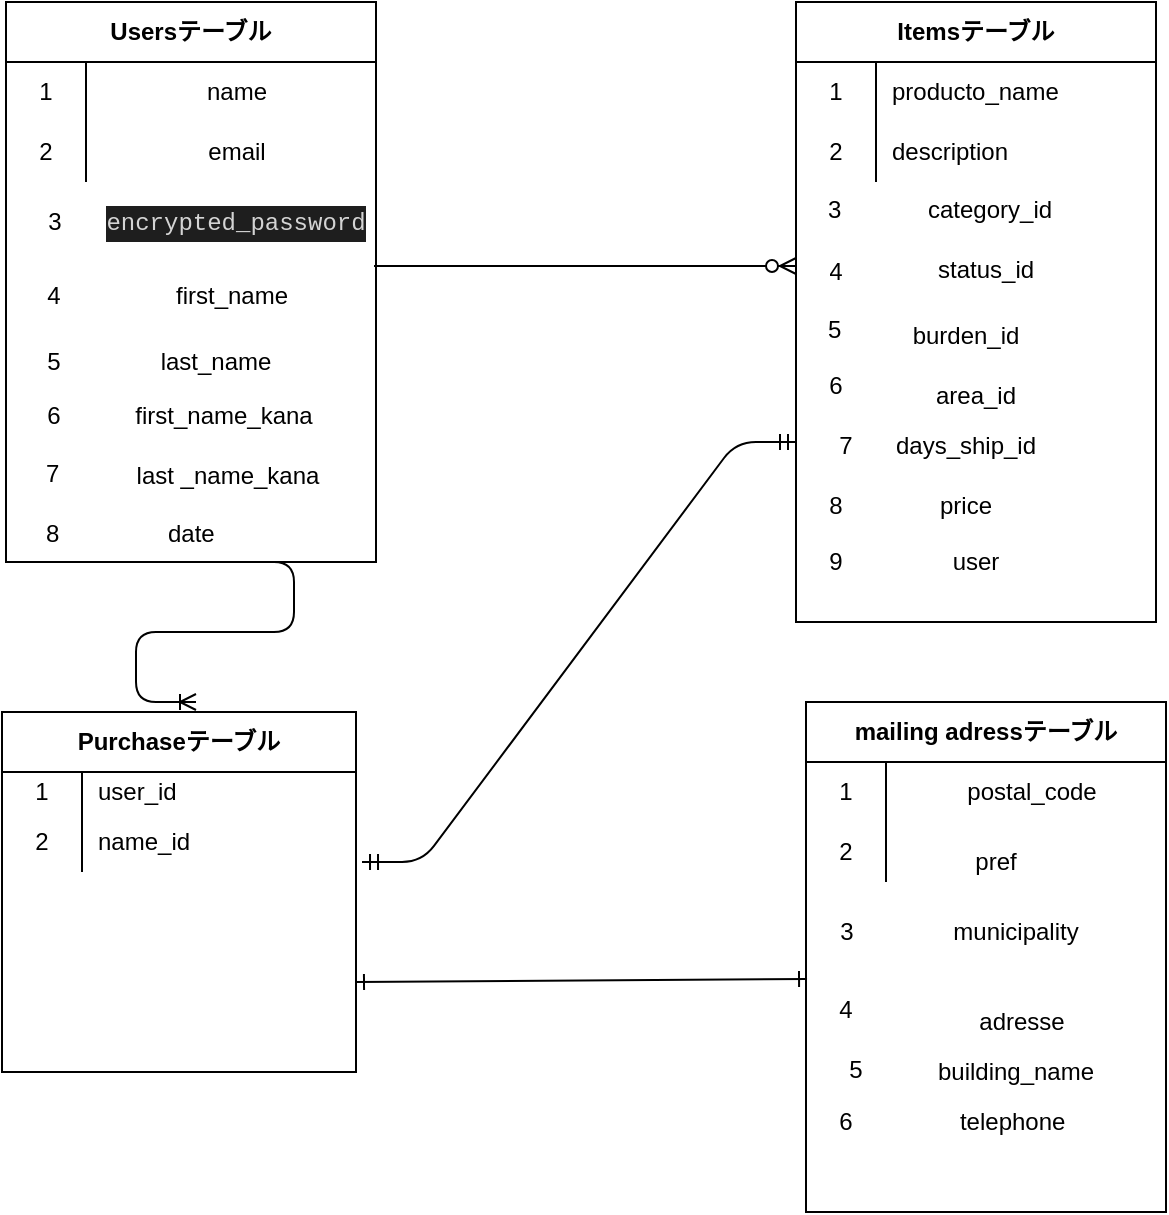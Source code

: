 <mxfile>
    <diagram id="ckeAnTb-ZGJCeYLK5Aw1" name="ページ1">
        <mxGraphModel dx="607" dy="567" grid="1" gridSize="10" guides="1" tooltips="1" connect="1" arrows="1" fold="1" page="1" pageScale="1" pageWidth="827" pageHeight="1169" math="0" shadow="0">
            <root>
                <mxCell id="0"/>
                <mxCell id="1" parent="0"/>
                <mxCell id="24" value="Usersテーブル" style="shape=table;html=1;whiteSpace=wrap;startSize=30;container=1;collapsible=0;childLayout=tableLayout;fixedRows=1;rowLines=0;fontStyle=1;align=center;" parent="1" vertex="1">
                    <mxGeometry x="35" y="70" width="185" height="280" as="geometry"/>
                </mxCell>
                <mxCell id="28" value="" style="shape=partialRectangle;html=1;whiteSpace=wrap;collapsible=0;dropTarget=0;pointerEvents=0;fillColor=none;top=0;left=0;bottom=0;right=0;points=[[0,0.5],[1,0.5]];portConstraint=eastwest;align=right;" parent="24" vertex="1">
                    <mxGeometry y="30" width="185" height="30" as="geometry"/>
                </mxCell>
                <mxCell id="29" value="1" style="shape=partialRectangle;html=1;whiteSpace=wrap;connectable=0;fillColor=none;top=0;left=0;bottom=0;right=0;overflow=hidden;" parent="28" vertex="1">
                    <mxGeometry width="40" height="30" as="geometry"/>
                </mxCell>
                <mxCell id="30" value="name" style="shape=partialRectangle;html=1;whiteSpace=wrap;connectable=0;fillColor=none;top=0;left=0;bottom=0;right=0;align=center;spacingLeft=6;overflow=hidden;" parent="28" vertex="1">
                    <mxGeometry x="40" width="145" height="30" as="geometry"/>
                </mxCell>
                <mxCell id="31" value="" style="shape=partialRectangle;html=1;whiteSpace=wrap;collapsible=0;dropTarget=0;pointerEvents=0;fillColor=none;top=0;left=0;bottom=0;right=0;points=[[0,0.5],[1,0.5]];portConstraint=eastwest;" parent="24" vertex="1">
                    <mxGeometry y="60" width="185" height="30" as="geometry"/>
                </mxCell>
                <mxCell id="32" value="2" style="shape=partialRectangle;html=1;whiteSpace=wrap;connectable=0;fillColor=none;top=0;left=0;bottom=0;right=0;overflow=hidden;" parent="31" vertex="1">
                    <mxGeometry width="40" height="30" as="geometry"/>
                </mxCell>
                <mxCell id="33" value="email" style="shape=partialRectangle;html=1;whiteSpace=wrap;connectable=0;fillColor=none;top=0;left=0;bottom=0;right=0;align=center;spacingLeft=6;overflow=hidden;" parent="31" vertex="1">
                    <mxGeometry x="40" width="145" height="30" as="geometry"/>
                </mxCell>
                <mxCell id="74" style="edgeStyle=orthogonalEdgeStyle;rounded=0;orthogonalLoop=1;jettySize=auto;html=1;exitX=1;exitY=1;exitDx=0;exitDy=0;" parent="1" edge="1">
                    <mxGeometry relative="1" as="geometry">
                        <mxPoint x="500" y="200" as="targetPoint"/>
                        <mxPoint x="500" y="200" as="sourcePoint"/>
                    </mxGeometry>
                </mxCell>
                <mxCell id="56" value="3" style="text;html=1;align=center;verticalAlign=middle;resizable=0;points=[];autosize=1;" parent="1" vertex="1">
                    <mxGeometry x="49" y="170" width="20" height="20" as="geometry"/>
                </mxCell>
                <mxCell id="62" value="&lt;div style=&quot;color: rgb(212 , 212 , 212) ; background-color: rgb(30 , 30 , 30) ; font-family: &amp;#34;menlo&amp;#34; , &amp;#34;monaco&amp;#34; , &amp;#34;courier new&amp;#34; , monospace ; line-height: 18px&quot;&gt;encrypted_password&lt;/div&gt;" style="text;html=1;strokeColor=none;fillColor=none;align=center;verticalAlign=middle;whiteSpace=wrap;rounded=0;" parent="1" vertex="1">
                    <mxGeometry x="130" y="170" width="40" height="20" as="geometry"/>
                </mxCell>
                <mxCell id="64" value="4" style="text;html=1;strokeColor=none;fillColor=none;align=center;verticalAlign=middle;whiteSpace=wrap;rounded=0;" parent="1" vertex="1">
                    <mxGeometry x="39" y="207" width="40" height="20" as="geometry"/>
                </mxCell>
                <mxCell id="65" value="first_name" style="text;html=1;strokeColor=none;fillColor=none;align=center;verticalAlign=middle;whiteSpace=wrap;rounded=0;" parent="1" vertex="1">
                    <mxGeometry x="103" y="207" width="90" height="20" as="geometry"/>
                </mxCell>
                <mxCell id="66" value="5" style="text;html=1;strokeColor=none;fillColor=none;align=center;verticalAlign=middle;whiteSpace=wrap;rounded=0;" parent="1" vertex="1">
                    <mxGeometry x="39" y="240" width="40" height="20" as="geometry"/>
                </mxCell>
                <mxCell id="67" value="last_name" style="text;html=1;strokeColor=none;fillColor=none;align=center;verticalAlign=middle;whiteSpace=wrap;rounded=0;" parent="1" vertex="1">
                    <mxGeometry x="110" y="240" width="60" height="20" as="geometry"/>
                </mxCell>
                <mxCell id="68" value="6" style="text;html=1;strokeColor=none;fillColor=none;align=center;verticalAlign=middle;whiteSpace=wrap;rounded=0;" parent="1" vertex="1">
                    <mxGeometry x="39" y="267" width="40" height="20" as="geometry"/>
                </mxCell>
                <mxCell id="69" value="first_name_kana" style="text;html=1;strokeColor=none;fillColor=none;align=center;verticalAlign=middle;whiteSpace=wrap;rounded=0;" parent="1" vertex="1">
                    <mxGeometry x="79" y="267" width="130" height="20" as="geometry"/>
                </mxCell>
                <mxCell id="75" value="Itemsテーブル" style="shape=table;html=1;whiteSpace=wrap;startSize=30;container=1;collapsible=0;childLayout=tableLayout;fixedRows=1;rowLines=0;fontStyle=1;align=center;" parent="1" vertex="1">
                    <mxGeometry x="430" y="70" width="180" height="310" as="geometry"/>
                </mxCell>
                <mxCell id="76" value="" style="shape=partialRectangle;html=1;whiteSpace=wrap;collapsible=0;dropTarget=0;pointerEvents=0;fillColor=none;top=0;left=0;bottom=0;right=0;points=[[0,0.5],[1,0.5]];portConstraint=eastwest;" parent="75" vertex="1">
                    <mxGeometry y="30" width="180" height="30" as="geometry"/>
                </mxCell>
                <mxCell id="77" value="1" style="shape=partialRectangle;html=1;whiteSpace=wrap;connectable=0;fillColor=none;top=0;left=0;bottom=0;right=0;overflow=hidden;" parent="76" vertex="1">
                    <mxGeometry width="40" height="30" as="geometry"/>
                </mxCell>
                <mxCell id="78" value="producto_name" style="shape=partialRectangle;html=1;whiteSpace=wrap;connectable=0;fillColor=none;top=0;left=0;bottom=0;right=0;align=left;spacingLeft=6;overflow=hidden;" parent="76" vertex="1">
                    <mxGeometry x="40" width="140" height="30" as="geometry"/>
                </mxCell>
                <mxCell id="79" value="" style="shape=partialRectangle;html=1;whiteSpace=wrap;collapsible=0;dropTarget=0;pointerEvents=0;fillColor=none;top=0;left=0;bottom=0;right=0;points=[[0,0.5],[1,0.5]];portConstraint=eastwest;" parent="75" vertex="1">
                    <mxGeometry y="60" width="180" height="30" as="geometry"/>
                </mxCell>
                <mxCell id="80" value="2" style="shape=partialRectangle;html=1;whiteSpace=wrap;connectable=0;fillColor=none;top=0;left=0;bottom=0;right=0;overflow=hidden;" parent="79" vertex="1">
                    <mxGeometry width="40" height="30" as="geometry"/>
                </mxCell>
                <mxCell id="81" value="description" style="shape=partialRectangle;html=1;whiteSpace=wrap;connectable=0;fillColor=none;top=0;left=0;bottom=0;right=0;align=left;spacingLeft=6;overflow=hidden;" parent="79" vertex="1">
                    <mxGeometry x="40" width="140" height="30" as="geometry"/>
                </mxCell>
                <mxCell id="82" value="mailing adressテーブル" style="shape=table;html=1;whiteSpace=wrap;startSize=30;container=1;collapsible=0;childLayout=tableLayout;fixedRows=1;rowLines=0;fontStyle=1;align=center;" parent="1" vertex="1">
                    <mxGeometry x="435" y="420" width="180" height="255" as="geometry"/>
                </mxCell>
                <mxCell id="83" value="" style="shape=partialRectangle;html=1;whiteSpace=wrap;collapsible=0;dropTarget=0;pointerEvents=0;fillColor=none;top=0;left=0;bottom=0;right=0;points=[[0,0.5],[1,0.5]];portConstraint=eastwest;" parent="82" vertex="1">
                    <mxGeometry y="30" width="180" height="30" as="geometry"/>
                </mxCell>
                <mxCell id="84" value="1" style="shape=partialRectangle;html=1;whiteSpace=wrap;connectable=0;fillColor=none;top=0;left=0;bottom=0;right=0;overflow=hidden;" parent="83" vertex="1">
                    <mxGeometry width="40" height="30" as="geometry"/>
                </mxCell>
                <mxCell id="85" value="postal_code" style="shape=partialRectangle;html=1;whiteSpace=wrap;connectable=0;fillColor=none;top=0;left=0;bottom=0;right=0;align=center;spacingLeft=6;overflow=hidden;" parent="83" vertex="1">
                    <mxGeometry x="40" width="140" height="30" as="geometry"/>
                </mxCell>
                <mxCell id="86" value="" style="shape=partialRectangle;html=1;whiteSpace=wrap;collapsible=0;dropTarget=0;pointerEvents=0;fillColor=none;top=0;left=0;bottom=0;right=0;points=[[0,0.5],[1,0.5]];portConstraint=eastwest;" parent="82" vertex="1">
                    <mxGeometry y="60" width="180" height="30" as="geometry"/>
                </mxCell>
                <mxCell id="87" value="2" style="shape=partialRectangle;html=1;whiteSpace=wrap;connectable=0;fillColor=none;top=0;left=0;bottom=0;right=0;overflow=hidden;" parent="86" vertex="1">
                    <mxGeometry width="40" height="30" as="geometry"/>
                </mxCell>
                <mxCell id="88" value="" style="shape=partialRectangle;html=1;whiteSpace=wrap;connectable=0;fillColor=none;top=0;left=0;bottom=0;right=0;align=center;spacingLeft=6;overflow=hidden;" parent="86" vertex="1">
                    <mxGeometry x="40" width="140" height="30" as="geometry"/>
                </mxCell>
                <mxCell id="89" value="Purchaseテーブル" style="shape=table;html=1;whiteSpace=wrap;startSize=30;container=1;collapsible=0;childLayout=tableLayout;fixedRows=1;rowLines=0;fontStyle=1;align=center;" parent="1" vertex="1">
                    <mxGeometry x="33" y="425" width="177" height="180" as="geometry"/>
                </mxCell>
                <mxCell id="90" value="" style="shape=partialRectangle;html=1;whiteSpace=wrap;collapsible=0;dropTarget=0;pointerEvents=0;fillColor=none;top=0;left=0;bottom=0;right=0;points=[[0,0.5],[1,0.5]];portConstraint=eastwest;" parent="89" vertex="1">
                    <mxGeometry y="30" width="177" height="20" as="geometry"/>
                </mxCell>
                <mxCell id="91" value="1" style="shape=partialRectangle;html=1;whiteSpace=wrap;connectable=0;fillColor=none;top=0;left=0;bottom=0;right=0;overflow=hidden;" parent="90" vertex="1">
                    <mxGeometry width="40" height="20" as="geometry"/>
                </mxCell>
                <mxCell id="92" value="user_id" style="shape=partialRectangle;html=1;whiteSpace=wrap;connectable=0;fillColor=none;top=0;left=0;bottom=0;right=0;align=left;spacingLeft=6;overflow=hidden;" parent="90" vertex="1">
                    <mxGeometry x="40" width="137" height="20" as="geometry"/>
                </mxCell>
                <mxCell id="93" value="" style="shape=partialRectangle;html=1;whiteSpace=wrap;collapsible=0;dropTarget=0;pointerEvents=0;fillColor=none;top=0;left=0;bottom=0;right=0;points=[[0,0.5],[1,0.5]];portConstraint=eastwest;" parent="89" vertex="1">
                    <mxGeometry y="50" width="177" height="30" as="geometry"/>
                </mxCell>
                <mxCell id="94" value="2" style="shape=partialRectangle;html=1;whiteSpace=wrap;connectable=0;fillColor=none;top=0;left=0;bottom=0;right=0;overflow=hidden;" parent="93" vertex="1">
                    <mxGeometry width="40" height="30" as="geometry"/>
                </mxCell>
                <mxCell id="95" value="name_id" style="shape=partialRectangle;html=1;whiteSpace=wrap;connectable=0;fillColor=none;top=0;left=0;bottom=0;right=0;align=left;spacingLeft=6;overflow=hidden;" parent="93" vertex="1">
                    <mxGeometry x="40" width="137" height="30" as="geometry"/>
                </mxCell>
                <mxCell id="97" value="4" style="shape=partialRectangle;html=1;whiteSpace=wrap;connectable=0;fillColor=none;top=0;left=0;bottom=0;right=0;overflow=hidden;" parent="1" vertex="1">
                    <mxGeometry x="430" y="190" width="40" height="30" as="geometry"/>
                </mxCell>
                <mxCell id="98" value="price" style="text;html=1;strokeColor=none;fillColor=none;align=center;verticalAlign=middle;whiteSpace=wrap;rounded=0;" parent="1" vertex="1">
                    <mxGeometry x="495" y="312" width="40" height="20" as="geometry"/>
                </mxCell>
                <mxCell id="99" value="6" style="shape=partialRectangle;html=1;whiteSpace=wrap;connectable=0;fillColor=none;top=0;left=0;bottom=0;right=0;overflow=hidden;" parent="1" vertex="1">
                    <mxGeometry x="430" y="247" width="40" height="30" as="geometry"/>
                </mxCell>
                <mxCell id="101" value="user" style="text;html=1;strokeColor=none;fillColor=none;align=center;verticalAlign=middle;whiteSpace=wrap;rounded=0;" parent="1" vertex="1">
                    <mxGeometry x="500" y="340" width="40" height="20" as="geometry"/>
                </mxCell>
                <mxCell id="103" value="3" style="text;html=1;align=center;verticalAlign=middle;resizable=0;points=[];autosize=1;" parent="1" vertex="1">
                    <mxGeometry x="445" y="525" width="20" height="20" as="geometry"/>
                </mxCell>
                <mxCell id="105" value="" style="edgeStyle=entityRelationEdgeStyle;fontSize=12;html=1;endArrow=ERzeroToMany;endFill=1;" parent="1" edge="1">
                    <mxGeometry width="100" height="100" relative="1" as="geometry">
                        <mxPoint x="219" y="202" as="sourcePoint"/>
                        <mxPoint x="430" y="202" as="targetPoint"/>
                    </mxGeometry>
                </mxCell>
                <mxCell id="111" value="" style="edgeStyle=entityRelationEdgeStyle;fontSize=12;html=1;endArrow=ERmandOne;startArrow=ERmandOne;exitX=1.017;exitY=0.833;exitDx=0;exitDy=0;exitPerimeter=0;" parent="1" source="93" edge="1">
                    <mxGeometry width="100" height="100" relative="1" as="geometry">
                        <mxPoint x="220" y="520" as="sourcePoint"/>
                        <mxPoint x="430" y="290" as="targetPoint"/>
                    </mxGeometry>
                </mxCell>
                <mxCell id="112" value="category_id" style="text;strokeColor=none;fillColor=none;spacingLeft=4;spacingRight=4;overflow=hidden;rotatable=0;points=[[0,0.5],[1,0.5]];portConstraint=eastwest;fontSize=12;" parent="1" vertex="1">
                    <mxGeometry x="490" y="160" width="80" height="30" as="geometry"/>
                </mxCell>
                <mxCell id="113" value="3&#10;" style="text;strokeColor=none;fillColor=none;spacingLeft=4;spacingRight=4;overflow=hidden;rotatable=0;points=[[0,0.5],[1,0.5]];portConstraint=eastwest;fontSize=12;" parent="1" vertex="1">
                    <mxGeometry x="440" y="160" width="40" height="30" as="geometry"/>
                </mxCell>
                <mxCell id="114" value="5&#10;" style="text;strokeColor=none;fillColor=none;spacingLeft=4;spacingRight=4;overflow=hidden;rotatable=0;points=[[0,0.5],[1,0.5]];portConstraint=eastwest;fontSize=12;" parent="1" vertex="1">
                    <mxGeometry x="440" y="220" width="40" height="30" as="geometry"/>
                </mxCell>
                <mxCell id="115" value="status_id" style="text;strokeColor=none;fillColor=none;spacingLeft=4;spacingRight=4;overflow=hidden;rotatable=0;points=[[0,0.5],[1,0.5]];portConstraint=eastwest;fontSize=12;" parent="1" vertex="1">
                    <mxGeometry x="495" y="190" width="65" height="30" as="geometry"/>
                </mxCell>
                <mxCell id="118" value="last _name_kana" style="text;html=1;strokeColor=none;fillColor=none;align=center;verticalAlign=middle;whiteSpace=wrap;rounded=0;" parent="1" vertex="1">
                    <mxGeometry x="79" y="302" width="134" height="10" as="geometry"/>
                </mxCell>
                <mxCell id="120" value="7" style="text;strokeColor=none;fillColor=none;spacingLeft=4;spacingRight=4;overflow=hidden;rotatable=0;points=[[0,0.5],[1,0.5]];portConstraint=eastwest;fontSize=12;" parent="1" vertex="1">
                    <mxGeometry x="49" y="292" width="40" height="30" as="geometry"/>
                </mxCell>
                <mxCell id="121" value="date" style="text;strokeColor=none;fillColor=none;spacingLeft=4;spacingRight=4;overflow=hidden;rotatable=0;points=[[0,0.5],[1,0.5]];portConstraint=eastwest;fontSize=12;" parent="1" vertex="1">
                    <mxGeometry x="110" y="322" width="40" height="30" as="geometry"/>
                </mxCell>
                <mxCell id="126" value="8" style="text;strokeColor=none;fillColor=none;spacingLeft=4;spacingRight=4;overflow=hidden;rotatable=0;points=[[0,0.5],[1,0.5]];portConstraint=eastwest;fontSize=12;" parent="1" vertex="1">
                    <mxGeometry x="49" y="322" width="40" height="30" as="geometry"/>
                </mxCell>
                <mxCell id="133" value="municipality" style="text;html=1;strokeColor=none;fillColor=none;align=center;verticalAlign=middle;whiteSpace=wrap;rounded=0;" parent="1" vertex="1">
                    <mxGeometry x="520" y="525" width="40" height="20" as="geometry"/>
                </mxCell>
                <mxCell id="134" value="4" style="text;strokeColor=none;fillColor=none;spacingLeft=4;spacingRight=4;overflow=hidden;rotatable=0;points=[[0,0.5],[1,0.5]];portConstraint=eastwest;fontSize=12;align=center;" parent="1" vertex="1">
                    <mxGeometry x="435" y="560" width="40" height="30" as="geometry"/>
                </mxCell>
                <mxCell id="137" value="5" style="text;strokeColor=none;fillColor=none;spacingLeft=4;spacingRight=4;overflow=hidden;rotatable=0;points=[[0,0.5],[1,0.5]];portConstraint=eastwest;fontSize=12;align=center;" parent="1" vertex="1">
                    <mxGeometry x="440" y="590" width="40" height="30" as="geometry"/>
                </mxCell>
                <mxCell id="138" value="adresse" style="shape=partialRectangle;html=1;whiteSpace=wrap;connectable=0;fillColor=none;top=0;left=0;bottom=0;right=0;align=center;spacingLeft=6;overflow=hidden;" parent="1" vertex="1">
                    <mxGeometry x="470" y="565" width="140" height="30" as="geometry"/>
                </mxCell>
                <mxCell id="140" value="building_name" style="text;html=1;strokeColor=none;fillColor=none;align=center;verticalAlign=middle;whiteSpace=wrap;rounded=0;" parent="1" vertex="1">
                    <mxGeometry x="500" y="595" width="80" height="20" as="geometry"/>
                </mxCell>
                <mxCell id="143" value="telephone&amp;nbsp;" style="text;html=1;strokeColor=none;fillColor=none;align=center;verticalAlign=middle;whiteSpace=wrap;rounded=0;" parent="1" vertex="1">
                    <mxGeometry x="475" y="620" width="130" height="20" as="geometry"/>
                </mxCell>
                <mxCell id="145" value="" style="edgeStyle=entityRelationEdgeStyle;fontSize=12;html=1;endArrow=ERoneToMany;" parent="1" edge="1">
                    <mxGeometry width="100" height="100" relative="1" as="geometry">
                        <mxPoint x="149" y="350" as="sourcePoint"/>
                        <mxPoint x="130" y="420" as="targetPoint"/>
                    </mxGeometry>
                </mxCell>
                <mxCell id="151" value="area_id" style="text;html=1;strokeColor=none;fillColor=none;align=center;verticalAlign=middle;whiteSpace=wrap;rounded=0;" vertex="1" parent="1">
                    <mxGeometry x="500" y="257" width="40" height="20" as="geometry"/>
                </mxCell>
                <mxCell id="152" value="burden_id" style="text;html=1;strokeColor=none;fillColor=none;align=center;verticalAlign=middle;whiteSpace=wrap;rounded=0;" vertex="1" parent="1">
                    <mxGeometry x="495" y="227" width="40" height="20" as="geometry"/>
                </mxCell>
                <mxCell id="153" value="days_ship_id" style="text;html=1;strokeColor=none;fillColor=none;align=center;verticalAlign=middle;whiteSpace=wrap;rounded=0;" vertex="1" parent="1">
                    <mxGeometry x="495" y="282" width="40" height="20" as="geometry"/>
                </mxCell>
                <mxCell id="154" value="7" style="text;html=1;strokeColor=none;fillColor=none;align=center;verticalAlign=middle;whiteSpace=wrap;rounded=0;" vertex="1" parent="1">
                    <mxGeometry x="435" y="282" width="40" height="20" as="geometry"/>
                </mxCell>
                <mxCell id="158" value="9" style="text;html=1;strokeColor=none;fillColor=none;align=center;verticalAlign=middle;whiteSpace=wrap;rounded=0;" vertex="1" parent="1">
                    <mxGeometry x="430" y="340" width="40" height="20" as="geometry"/>
                </mxCell>
                <mxCell id="159" value="8" style="text;html=1;strokeColor=none;fillColor=none;align=center;verticalAlign=middle;whiteSpace=wrap;rounded=0;" vertex="1" parent="1">
                    <mxGeometry x="430" y="312" width="40" height="20" as="geometry"/>
                </mxCell>
                <mxCell id="169" value="" style="endArrow=ERone;html=1;exitX=1;exitY=0.75;exitDx=0;exitDy=0;entryX=0.013;entryY=-0.05;entryDx=0;entryDy=0;entryPerimeter=0;startArrow=ERone;startFill=0;endFill=0;" edge="1" parent="1" source="89" target="134">
                    <mxGeometry width="50" height="50" relative="1" as="geometry">
                        <mxPoint x="300" y="480" as="sourcePoint"/>
                        <mxPoint x="350" y="430" as="targetPoint"/>
                    </mxGeometry>
                </mxCell>
                <mxCell id="170" value="pref" style="text;html=1;strokeColor=none;fillColor=none;align=center;verticalAlign=middle;whiteSpace=wrap;rounded=0;" vertex="1" parent="1">
                    <mxGeometry x="510" y="490" width="40" height="20" as="geometry"/>
                </mxCell>
                <mxCell id="171" value="6" style="text;html=1;strokeColor=none;fillColor=none;align=center;verticalAlign=middle;whiteSpace=wrap;rounded=0;" vertex="1" parent="1">
                    <mxGeometry x="435" y="620" width="40" height="20" as="geometry"/>
                </mxCell>
            </root>
        </mxGraphModel>
    </diagram>
</mxfile>